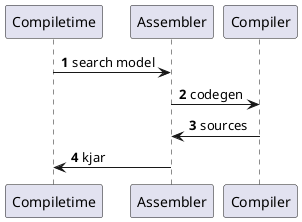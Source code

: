 @startuml
'https://plantuml.com/sequence-diagram

autonumber
participant Compiletime
participant Assembler
participant Compiler

Compiletime -> Assembler: search model
Assembler -> Compiler: codegen
Compiler -> Assembler: sources
Assembler -> Compiletime: kjar

@enduml
